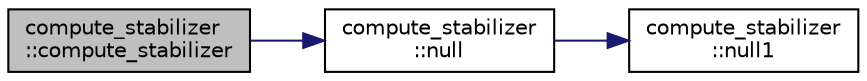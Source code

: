 digraph "compute_stabilizer::compute_stabilizer"
{
  edge [fontname="Helvetica",fontsize="10",labelfontname="Helvetica",labelfontsize="10"];
  node [fontname="Helvetica",fontsize="10",shape=record];
  rankdir="LR";
  Node0 [label="compute_stabilizer\l::compute_stabilizer",height=0.2,width=0.4,color="black", fillcolor="grey75", style="filled", fontcolor="black"];
  Node0 -> Node1 [color="midnightblue",fontsize="10",style="solid",fontname="Helvetica"];
  Node1 [label="compute_stabilizer\l::null",height=0.2,width=0.4,color="black", fillcolor="white", style="filled",URL="$d8/d30/classcompute__stabilizer.html#a7cecd7e23fca08a12ff423947d2a8515"];
  Node1 -> Node2 [color="midnightblue",fontsize="10",style="solid",fontname="Helvetica"];
  Node2 [label="compute_stabilizer\l::null1",height=0.2,width=0.4,color="black", fillcolor="white", style="filled",URL="$d8/d30/classcompute__stabilizer.html#aab107ccd433a41ca482a561feae048fc"];
}
